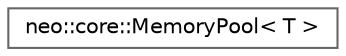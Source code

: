 digraph "Graphical Class Hierarchy"
{
 // LATEX_PDF_SIZE
  bgcolor="transparent";
  edge [fontname=Helvetica,fontsize=10,labelfontname=Helvetica,labelfontsize=10];
  node [fontname=Helvetica,fontsize=10,shape=box,height=0.2,width=0.4];
  rankdir="LR";
  Node0 [id="Node000000",label="neo::core::MemoryPool\< T \>",height=0.2,width=0.4,color="grey40", fillcolor="white", style="filled",URL="$classneo_1_1core_1_1_memory_pool.html",tooltip="Thread-safe object pool for efficient memory allocation and reuse."];
}
